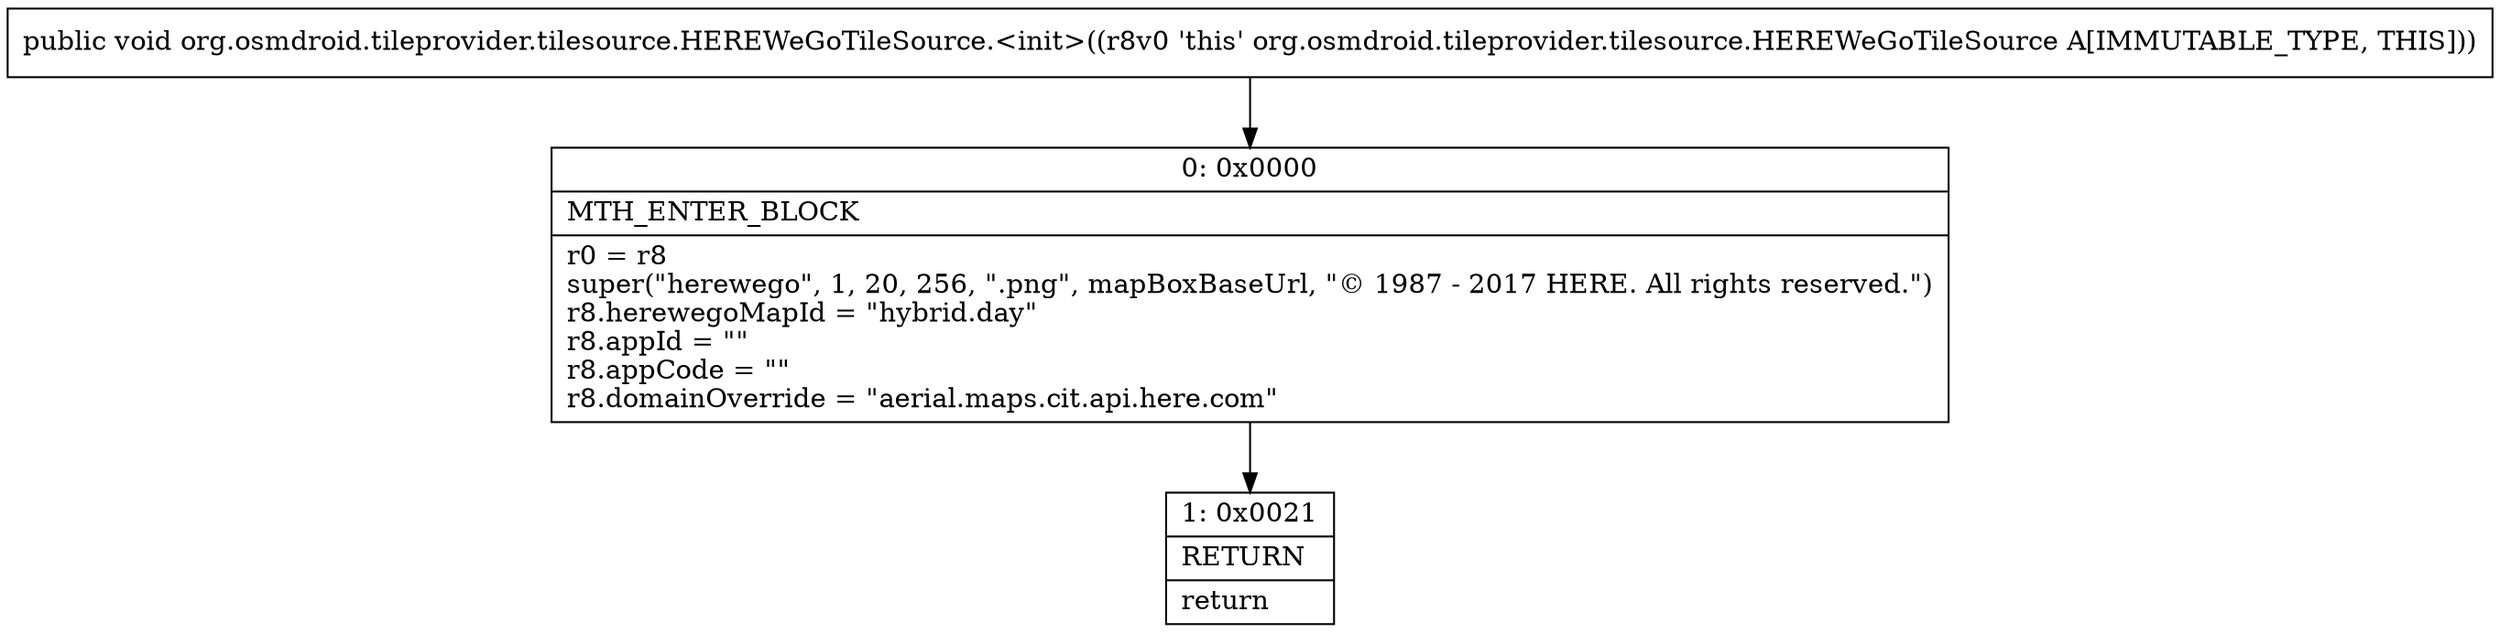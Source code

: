 digraph "CFG fororg.osmdroid.tileprovider.tilesource.HEREWeGoTileSource.\<init\>()V" {
Node_0 [shape=record,label="{0\:\ 0x0000|MTH_ENTER_BLOCK\l|r0 = r8\lsuper(\"herewego\", 1, 20, 256, \".png\", mapBoxBaseUrl, \"© 1987 \- 2017 HERE. All rights reserved.\")\lr8.herewegoMapId = \"hybrid.day\"\lr8.appId = \"\"\lr8.appCode = \"\"\lr8.domainOverride = \"aerial.maps.cit.api.here.com\"\l}"];
Node_1 [shape=record,label="{1\:\ 0x0021|RETURN\l|return\l}"];
MethodNode[shape=record,label="{public void org.osmdroid.tileprovider.tilesource.HEREWeGoTileSource.\<init\>((r8v0 'this' org.osmdroid.tileprovider.tilesource.HEREWeGoTileSource A[IMMUTABLE_TYPE, THIS])) }"];
MethodNode -> Node_0;
Node_0 -> Node_1;
}

